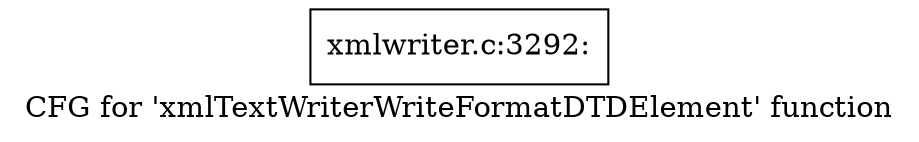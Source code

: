 digraph "CFG for 'xmlTextWriterWriteFormatDTDElement' function" {
	label="CFG for 'xmlTextWriterWriteFormatDTDElement' function";

	Node0x55d09c5e8320 [shape=record,label="{xmlwriter.c:3292:}"];
}
